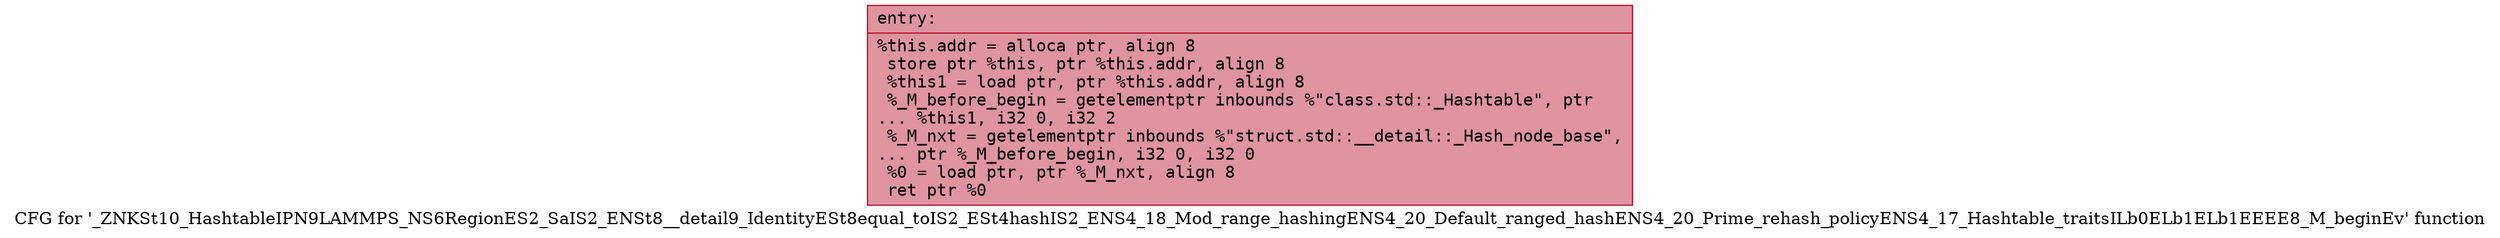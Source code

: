 digraph "CFG for '_ZNKSt10_HashtableIPN9LAMMPS_NS6RegionES2_SaIS2_ENSt8__detail9_IdentityESt8equal_toIS2_ESt4hashIS2_ENS4_18_Mod_range_hashingENS4_20_Default_ranged_hashENS4_20_Prime_rehash_policyENS4_17_Hashtable_traitsILb0ELb1ELb1EEEE8_M_beginEv' function" {
	label="CFG for '_ZNKSt10_HashtableIPN9LAMMPS_NS6RegionES2_SaIS2_ENSt8__detail9_IdentityESt8equal_toIS2_ESt4hashIS2_ENS4_18_Mod_range_hashingENS4_20_Default_ranged_hashENS4_20_Prime_rehash_policyENS4_17_Hashtable_traitsILb0ELb1ELb1EEEE8_M_beginEv' function";

	Node0x561837ea4ed0 [shape=record,color="#b70d28ff", style=filled, fillcolor="#b70d2870" fontname="Courier",label="{entry:\l|  %this.addr = alloca ptr, align 8\l  store ptr %this, ptr %this.addr, align 8\l  %this1 = load ptr, ptr %this.addr, align 8\l  %_M_before_begin = getelementptr inbounds %\"class.std::_Hashtable\", ptr\l... %this1, i32 0, i32 2\l  %_M_nxt = getelementptr inbounds %\"struct.std::__detail::_Hash_node_base\",\l... ptr %_M_before_begin, i32 0, i32 0\l  %0 = load ptr, ptr %_M_nxt, align 8\l  ret ptr %0\l}"];
}
